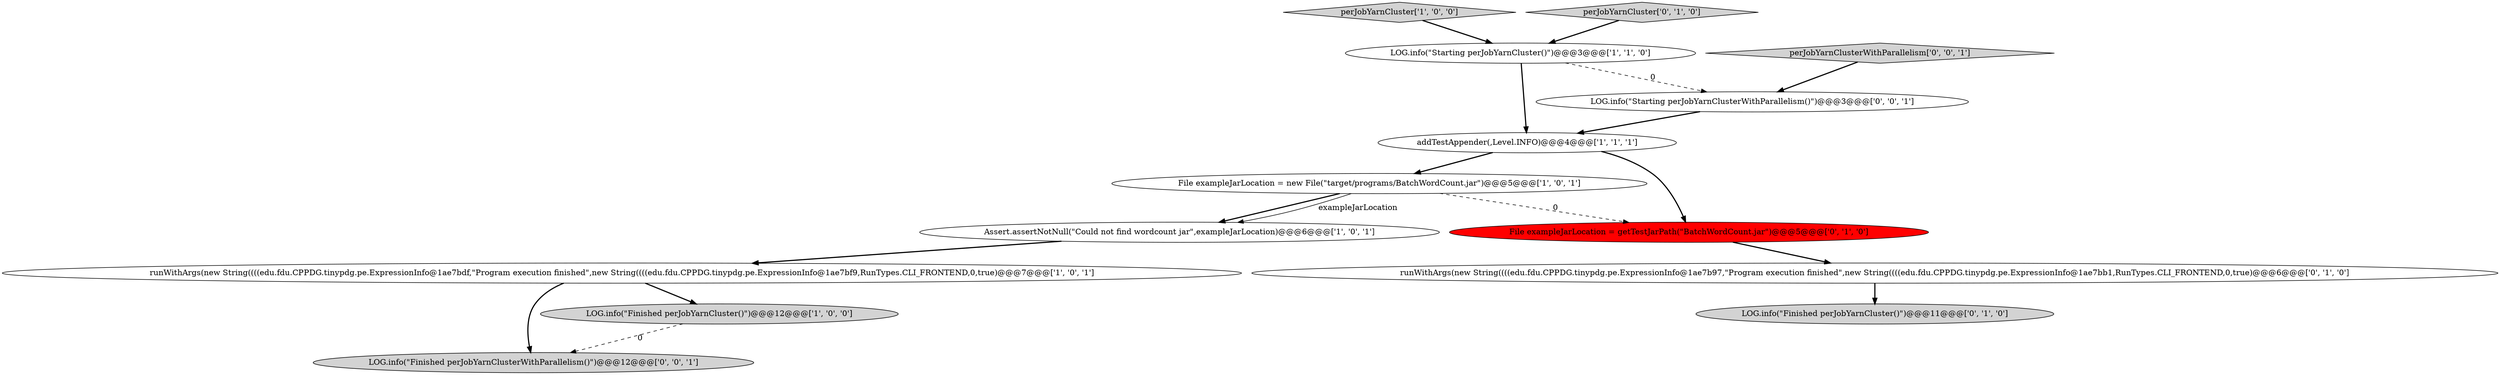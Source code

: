 digraph {
1 [style = filled, label = "Assert.assertNotNull(\"Could not find wordcount jar\",exampleJarLocation)@@@6@@@['1', '0', '1']", fillcolor = white, shape = ellipse image = "AAA0AAABBB1BBB"];
5 [style = filled, label = "runWithArgs(new String((((edu.fdu.CPPDG.tinypdg.pe.ExpressionInfo@1ae7bdf,\"Program execution finished\",new String((((edu.fdu.CPPDG.tinypdg.pe.ExpressionInfo@1ae7bf9,RunTypes.CLI_FRONTEND,0,true)@@@7@@@['1', '0', '1']", fillcolor = white, shape = ellipse image = "AAA0AAABBB1BBB"];
4 [style = filled, label = "File exampleJarLocation = new File(\"target/programs/BatchWordCount.jar\")@@@5@@@['1', '0', '1']", fillcolor = white, shape = ellipse image = "AAA0AAABBB1BBB"];
3 [style = filled, label = "addTestAppender(,Level.INFO)@@@4@@@['1', '1', '1']", fillcolor = white, shape = ellipse image = "AAA0AAABBB1BBB"];
7 [style = filled, label = "runWithArgs(new String((((edu.fdu.CPPDG.tinypdg.pe.ExpressionInfo@1ae7b97,\"Program execution finished\",new String((((edu.fdu.CPPDG.tinypdg.pe.ExpressionInfo@1ae7bb1,RunTypes.CLI_FRONTEND,0,true)@@@6@@@['0', '1', '0']", fillcolor = white, shape = ellipse image = "AAA0AAABBB2BBB"];
6 [style = filled, label = "perJobYarnCluster['1', '0', '0']", fillcolor = lightgray, shape = diamond image = "AAA0AAABBB1BBB"];
8 [style = filled, label = "File exampleJarLocation = getTestJarPath(\"BatchWordCount.jar\")@@@5@@@['0', '1', '0']", fillcolor = red, shape = ellipse image = "AAA1AAABBB2BBB"];
10 [style = filled, label = "LOG.info(\"Finished perJobYarnCluster()\")@@@11@@@['0', '1', '0']", fillcolor = lightgray, shape = ellipse image = "AAA0AAABBB2BBB"];
11 [style = filled, label = "LOG.info(\"Starting perJobYarnClusterWithParallelism()\")@@@3@@@['0', '0', '1']", fillcolor = white, shape = ellipse image = "AAA0AAABBB3BBB"];
12 [style = filled, label = "LOG.info(\"Finished perJobYarnClusterWithParallelism()\")@@@12@@@['0', '0', '1']", fillcolor = lightgray, shape = ellipse image = "AAA0AAABBB3BBB"];
2 [style = filled, label = "LOG.info(\"Starting perJobYarnCluster()\")@@@3@@@['1', '1', '0']", fillcolor = white, shape = ellipse image = "AAA0AAABBB1BBB"];
0 [style = filled, label = "LOG.info(\"Finished perJobYarnCluster()\")@@@12@@@['1', '0', '0']", fillcolor = lightgray, shape = ellipse image = "AAA0AAABBB1BBB"];
13 [style = filled, label = "perJobYarnClusterWithParallelism['0', '0', '1']", fillcolor = lightgray, shape = diamond image = "AAA0AAABBB3BBB"];
9 [style = filled, label = "perJobYarnCluster['0', '1', '0']", fillcolor = lightgray, shape = diamond image = "AAA0AAABBB2BBB"];
1->5 [style = bold, label=""];
8->7 [style = bold, label=""];
2->11 [style = dashed, label="0"];
4->1 [style = bold, label=""];
0->12 [style = dashed, label="0"];
5->0 [style = bold, label=""];
5->12 [style = bold, label=""];
11->3 [style = bold, label=""];
4->1 [style = solid, label="exampleJarLocation"];
7->10 [style = bold, label=""];
3->4 [style = bold, label=""];
9->2 [style = bold, label=""];
3->8 [style = bold, label=""];
13->11 [style = bold, label=""];
2->3 [style = bold, label=""];
4->8 [style = dashed, label="0"];
6->2 [style = bold, label=""];
}
